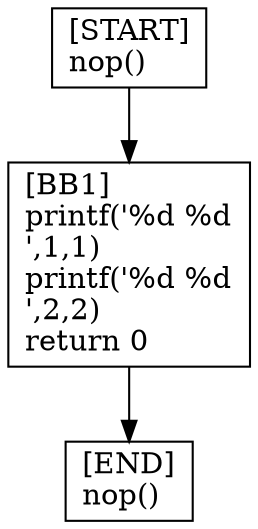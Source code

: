 digraph {
  node [shape=box]
  END [label="[END]\lnop()\l"];
  START [label="[START]\lnop()\l"];
  BB1 [label="[BB1]\lprintf('%d %d\n',1,1)\lprintf('%d %d\n',2,2)\lreturn 0\l"];
  START -> BB1;
  BB1 -> END;
}
